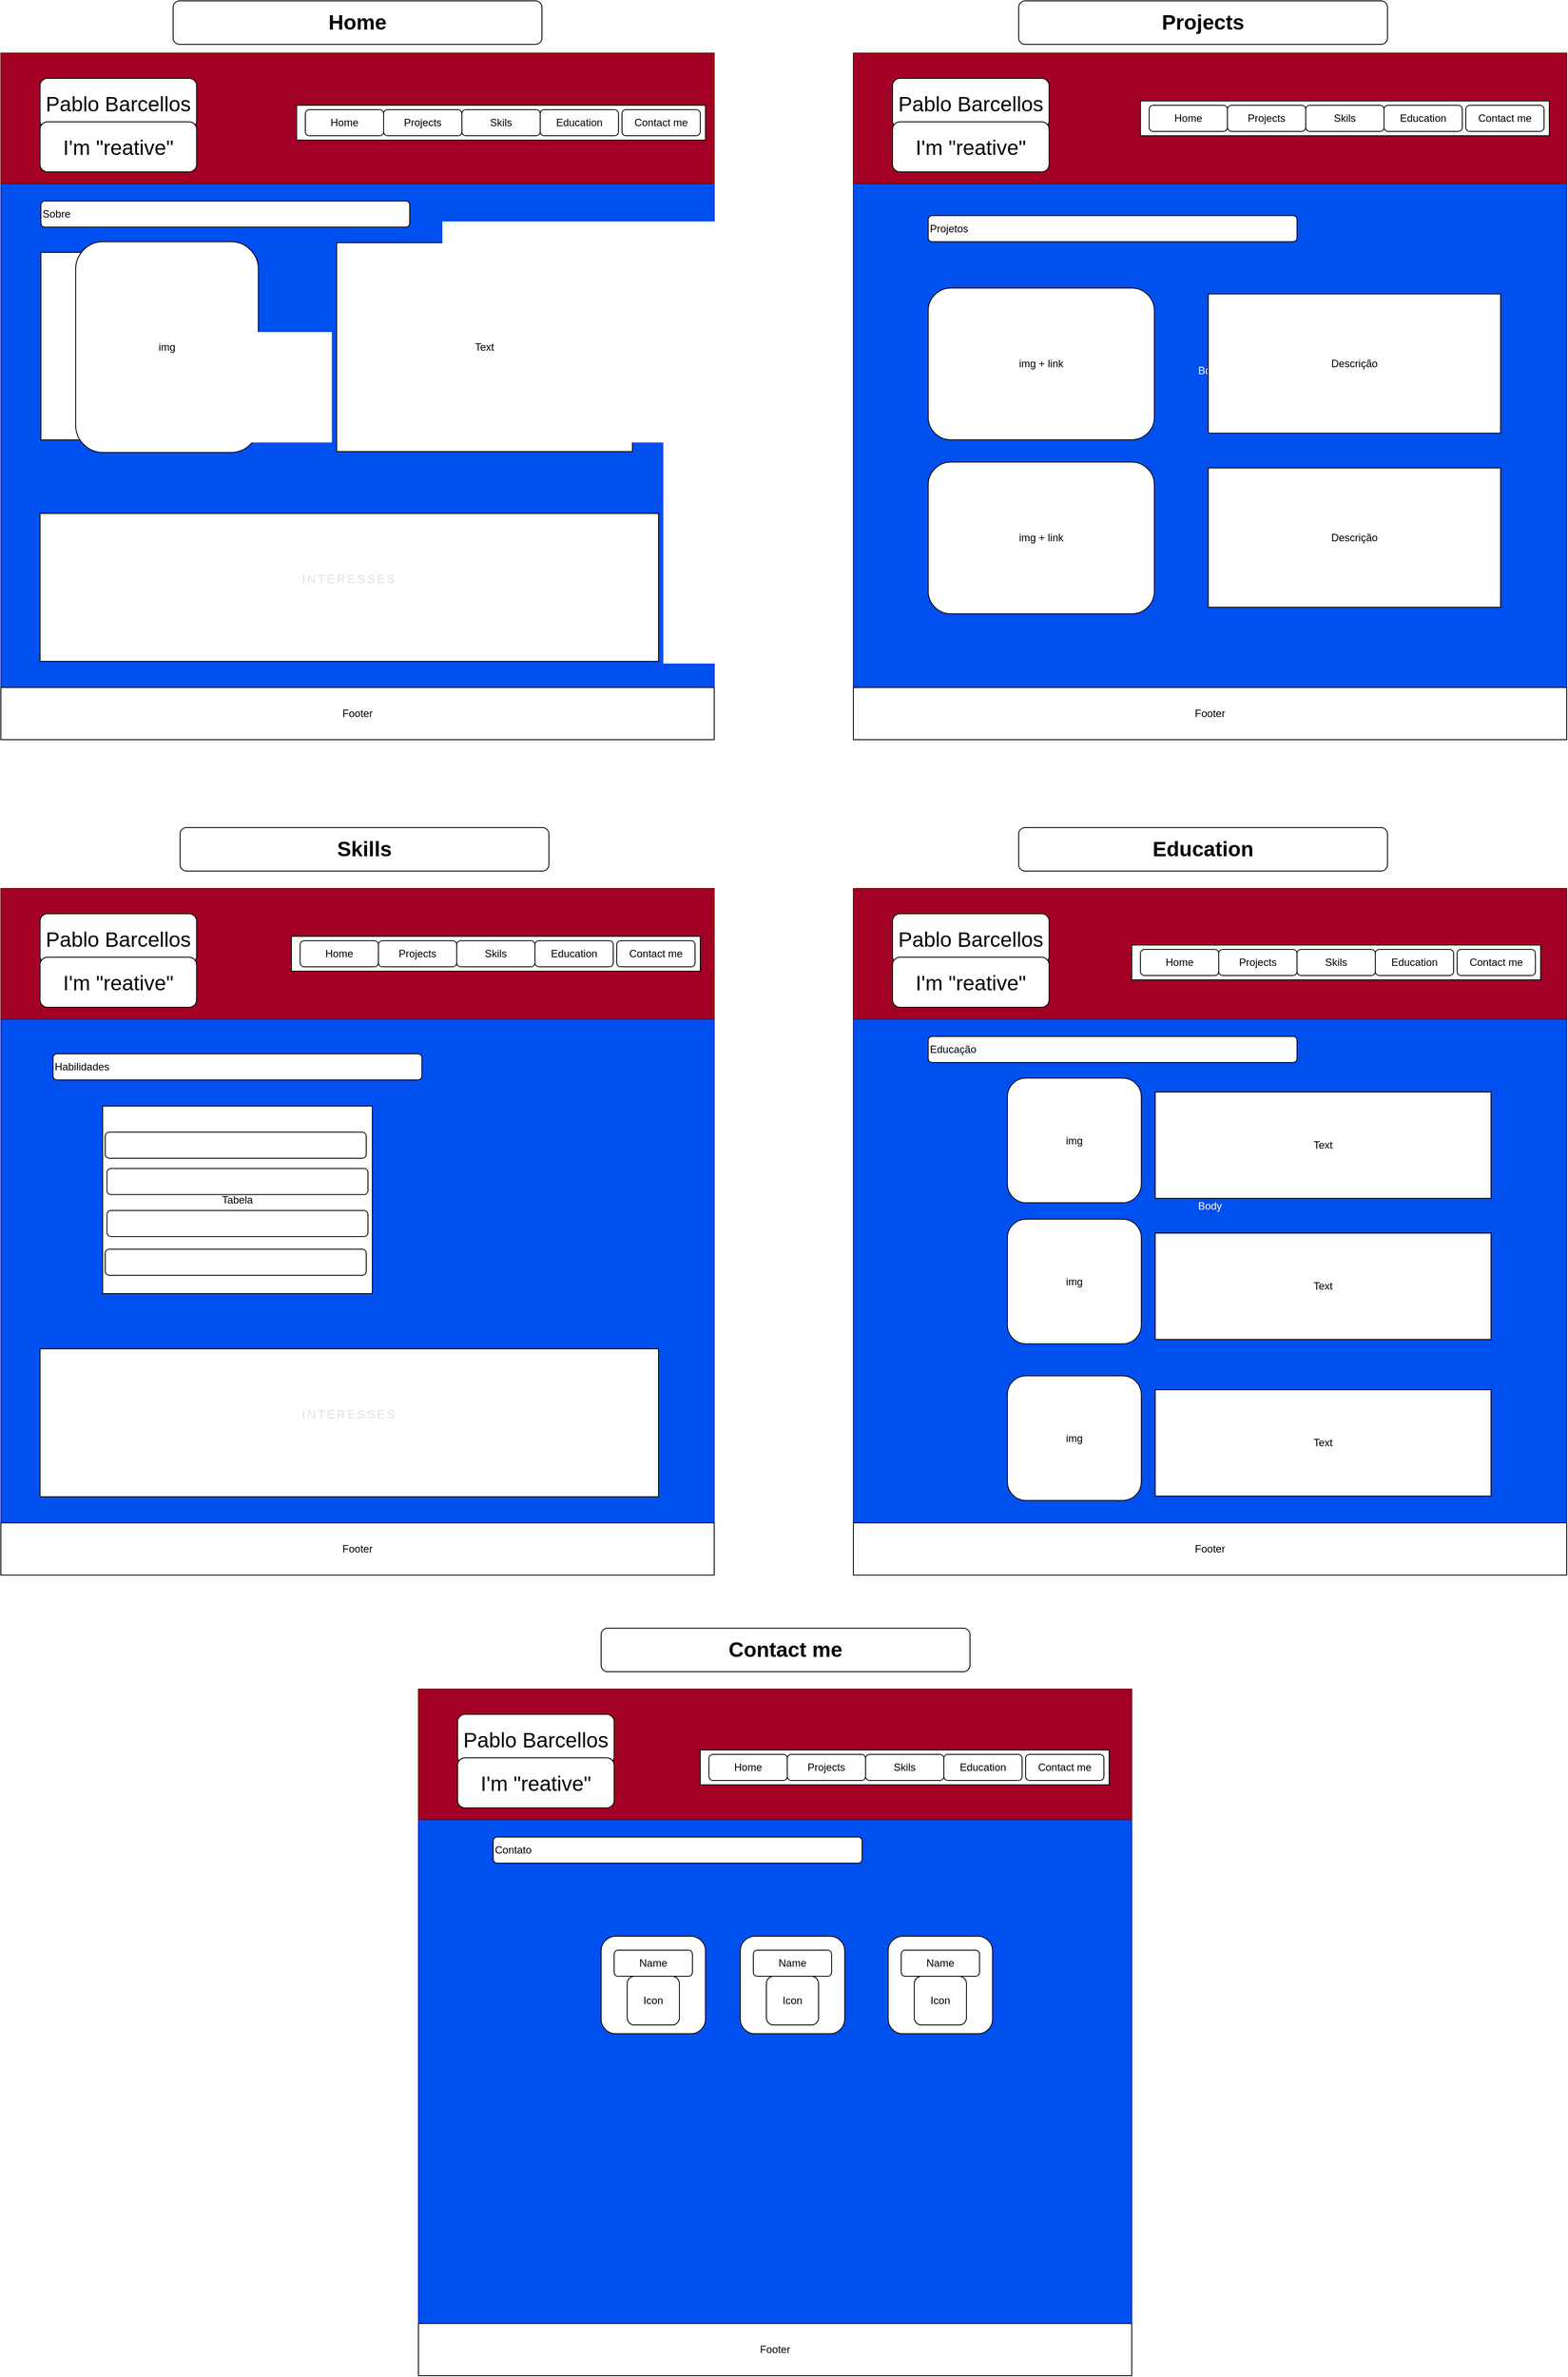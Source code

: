 <mxfile>
    <diagram name="Página-1" id="O321bfyyZBPheD9Pxt3D">
        <mxGraphModel dx="2022" dy="1946" grid="1" gridSize="10" guides="1" tooltips="1" connect="1" arrows="1" fold="1" page="1" pageScale="1" pageWidth="827" pageHeight="1169" math="0" shadow="0">
            <root>
                <mxCell id="0"/>
                <mxCell id="1" parent="0"/>
                <mxCell id="2D3jCIZ7aBYVxYr3jZvB-2" value="Body" style="rounded=0;whiteSpace=wrap;html=1;fillColor=#0050ef;fontColor=#ffffff;strokeColor=#001DBC;" parent="1" vertex="1">
                    <mxGeometry x="-70" y="-870" width="820" height="729" as="geometry"/>
                </mxCell>
                <mxCell id="2D3jCIZ7aBYVxYr3jZvB-3" value="Head" style="rounded=0;whiteSpace=wrap;html=1;fillColor=#a20025;fontColor=#ffffff;strokeColor=#6F0000;" parent="1" vertex="1">
                    <mxGeometry x="-70" y="-870" width="820" height="150" as="geometry"/>
                </mxCell>
                <mxCell id="2D3jCIZ7aBYVxYr3jZvB-5" value="Footer" style="rounded=0;whiteSpace=wrap;html=1;" parent="1" vertex="1">
                    <mxGeometry x="-70" y="-141" width="820" height="60" as="geometry"/>
                </mxCell>
                <mxCell id="11" value="&lt;p style=&quot;line-height: 100%; font-size: 24px;&quot;&gt;Pablo Barcellos&lt;/p&gt;" style="rounded=1;whiteSpace=wrap;html=1;" parent="1" vertex="1">
                    <mxGeometry x="-25" y="-841" width="180" height="57.5" as="geometry"/>
                </mxCell>
                <mxCell id="13" value="&lt;p style=&quot;line-height: 100%; font-size: 24px;&quot;&gt;I'm &quot;reative&quot;&lt;/p&gt;" style="rounded=1;whiteSpace=wrap;html=1;" parent="1" vertex="1">
                    <mxGeometry x="-25" y="-791" width="180" height="57.5" as="geometry"/>
                </mxCell>
                <mxCell id="14" value="Img" style="rounded=0;whiteSpace=wrap;html=1;" parent="1" vertex="1">
                    <mxGeometry x="-24" y="-641" width="179" height="215.5" as="geometry"/>
                </mxCell>
                <mxCell id="16" value="Text" style="rounded=0;whiteSpace=wrap;html=1;" parent="1" vertex="1">
                    <mxGeometry x="316" y="-652.12" width="340" height="240" as="geometry"/>
                </mxCell>
                <mxCell id="17" value="&lt;h2 style=&quot;box-sizing: border-box; margin: 0px 0px 20px; font-weight: 500; line-height: 1px; font-size: 14px; font-family: Poppins, sans-serif; padding: 0px; letter-spacing: 2px; text-transform: uppercase; color: rgb(222, 226, 230); text-align: left;&quot;&gt;INTEREsses&lt;/h2&gt;" style="rounded=0;whiteSpace=wrap;html=1;" parent="1" vertex="1">
                    <mxGeometry x="-25" y="-341" width="711" height="170" as="geometry"/>
                </mxCell>
                <mxCell id="18" value="img" style="rounded=1;whiteSpace=wrap;html=1;" parent="1" vertex="1">
                    <mxGeometry x="16" y="-653.24" width="210" height="242.25" as="geometry"/>
                </mxCell>
                <mxCell id="35" value="Body" style="rounded=0;whiteSpace=wrap;html=1;fillColor=#0050ef;fontColor=#ffffff;strokeColor=#001DBC;" vertex="1" parent="1">
                    <mxGeometry x="910" y="-870" width="820" height="729" as="geometry"/>
                </mxCell>
                <mxCell id="36" value="Head" style="rounded=0;whiteSpace=wrap;html=1;fillColor=#a20025;fontColor=#ffffff;strokeColor=#6F0000;" vertex="1" parent="1">
                    <mxGeometry x="910" y="-870" width="820" height="150" as="geometry"/>
                </mxCell>
                <mxCell id="37" value="Footer" style="rounded=0;whiteSpace=wrap;html=1;" vertex="1" parent="1">
                    <mxGeometry x="910" y="-141" width="820" height="60" as="geometry"/>
                </mxCell>
                <mxCell id="45" value="&lt;p style=&quot;line-height: 100%; font-size: 24px;&quot;&gt;Pablo Barcellos&lt;/p&gt;" style="rounded=1;whiteSpace=wrap;html=1;" vertex="1" parent="1">
                    <mxGeometry x="955" y="-841" width="180" height="57.5" as="geometry"/>
                </mxCell>
                <mxCell id="46" value="&lt;p style=&quot;line-height: 100%; font-size: 24px;&quot;&gt;I'm &quot;reative&quot;&lt;/p&gt;" style="rounded=1;whiteSpace=wrap;html=1;" vertex="1" parent="1">
                    <mxGeometry x="955" y="-791" width="180" height="57.5" as="geometry"/>
                </mxCell>
                <mxCell id="51" value="Body" style="rounded=0;whiteSpace=wrap;html=1;fillColor=#0050ef;fontColor=#ffffff;strokeColor=#001DBC;" vertex="1" parent="1">
                    <mxGeometry x="-70" y="90" width="820" height="729" as="geometry"/>
                </mxCell>
                <mxCell id="52" value="Head" style="rounded=0;whiteSpace=wrap;html=1;fillColor=#a20025;fontColor=#ffffff;strokeColor=#6F0000;" vertex="1" parent="1">
                    <mxGeometry x="-70" y="90" width="820" height="150" as="geometry"/>
                </mxCell>
                <mxCell id="53" value="Footer" style="rounded=0;whiteSpace=wrap;html=1;" vertex="1" parent="1">
                    <mxGeometry x="-70" y="819" width="820" height="60" as="geometry"/>
                </mxCell>
                <mxCell id="61" value="&lt;p style=&quot;line-height: 100%; font-size: 24px;&quot;&gt;Pablo Barcellos&lt;/p&gt;" style="rounded=1;whiteSpace=wrap;html=1;" vertex="1" parent="1">
                    <mxGeometry x="-25" y="119" width="180" height="57.5" as="geometry"/>
                </mxCell>
                <mxCell id="62" value="&lt;p style=&quot;line-height: 100%; font-size: 24px;&quot;&gt;I'm &quot;reative&quot;&lt;/p&gt;" style="rounded=1;whiteSpace=wrap;html=1;" vertex="1" parent="1">
                    <mxGeometry x="-25" y="169" width="180" height="57.5" as="geometry"/>
                </mxCell>
                <mxCell id="63" value="Tabela" style="rounded=0;whiteSpace=wrap;html=1;" vertex="1" parent="1">
                    <mxGeometry x="47" y="340" width="310" height="215.5" as="geometry"/>
                </mxCell>
                <mxCell id="65" value="&lt;h2 style=&quot;box-sizing: border-box; margin: 0px 0px 20px; font-weight: 500; line-height: 1px; font-size: 14px; font-family: Poppins, sans-serif; padding: 0px; letter-spacing: 2px; text-transform: uppercase; color: rgb(222, 226, 230); text-align: left;&quot;&gt;INTEREsses&lt;/h2&gt;" style="rounded=0;whiteSpace=wrap;html=1;" vertex="1" parent="1">
                    <mxGeometry x="-25" y="619" width="711" height="170" as="geometry"/>
                </mxCell>
                <mxCell id="67" value="Body" style="rounded=0;whiteSpace=wrap;html=1;fillColor=#0050ef;fontColor=#ffffff;strokeColor=#001DBC;" vertex="1" parent="1">
                    <mxGeometry x="910" y="90" width="820" height="729" as="geometry"/>
                </mxCell>
                <mxCell id="68" value="Head" style="rounded=0;whiteSpace=wrap;html=1;fillColor=#a20025;fontColor=#ffffff;strokeColor=#6F0000;" vertex="1" parent="1">
                    <mxGeometry x="910" y="90" width="820" height="150" as="geometry"/>
                </mxCell>
                <mxCell id="69" value="Footer" style="rounded=0;whiteSpace=wrap;html=1;" vertex="1" parent="1">
                    <mxGeometry x="910" y="819" width="820" height="60" as="geometry"/>
                </mxCell>
                <mxCell id="77" value="&lt;p style=&quot;line-height: 100%; font-size: 24px;&quot;&gt;Pablo Barcellos&lt;/p&gt;" style="rounded=1;whiteSpace=wrap;html=1;" vertex="1" parent="1">
                    <mxGeometry x="955" y="119" width="180" height="57.5" as="geometry"/>
                </mxCell>
                <mxCell id="78" value="&lt;p style=&quot;line-height: 100%; font-size: 24px;&quot;&gt;I'm &quot;reative&quot;&lt;/p&gt;" style="rounded=1;whiteSpace=wrap;html=1;" vertex="1" parent="1">
                    <mxGeometry x="955" y="169" width="180" height="57.5" as="geometry"/>
                </mxCell>
                <mxCell id="80" value="Text" style="rounded=0;whiteSpace=wrap;html=1;" vertex="1" parent="1">
                    <mxGeometry x="1257" y="323.94" width="386" height="122.12" as="geometry"/>
                </mxCell>
                <mxCell id="82" value="img" style="rounded=1;whiteSpace=wrap;html=1;" vertex="1" parent="1">
                    <mxGeometry x="1087" y="307.88" width="154" height="143.24" as="geometry"/>
                </mxCell>
                <mxCell id="86" value="Descrição" style="rounded=0;whiteSpace=wrap;html=1;" vertex="1" parent="1">
                    <mxGeometry x="1318" y="-393.24" width="336" height="160" as="geometry"/>
                </mxCell>
                <mxCell id="87" value="img + link" style="rounded=1;whiteSpace=wrap;html=1;" vertex="1" parent="1">
                    <mxGeometry x="996" y="-400" width="260" height="174.38" as="geometry"/>
                </mxCell>
                <mxCell id="88" value="img + link" style="rounded=1;whiteSpace=wrap;html=1;" vertex="1" parent="1">
                    <mxGeometry x="996" y="-600" width="260" height="174.38" as="geometry"/>
                </mxCell>
                <mxCell id="89" value="Descrição" style="rounded=0;whiteSpace=wrap;html=1;" vertex="1" parent="1">
                    <mxGeometry x="1318" y="-593.24" width="336" height="160" as="geometry"/>
                </mxCell>
                <mxCell id="90" value="Projetos" style="rounded=1;whiteSpace=wrap;html=1;align=left;" vertex="1" parent="1">
                    <mxGeometry x="996" y="-683.24" width="424" height="30" as="geometry"/>
                </mxCell>
                <mxCell id="91" value="Sobre" style="rounded=1;whiteSpace=wrap;html=1;align=left;" vertex="1" parent="1">
                    <mxGeometry x="-24" y="-700" width="424" height="30" as="geometry"/>
                </mxCell>
                <mxCell id="92" value="Habilidades" style="rounded=1;whiteSpace=wrap;html=1;align=left;" vertex="1" parent="1">
                    <mxGeometry x="-10" y="280" width="424" height="30" as="geometry"/>
                </mxCell>
                <mxCell id="93" value="" style="rounded=1;whiteSpace=wrap;html=1;" vertex="1" parent="1">
                    <mxGeometry x="50" y="370" width="300" height="30" as="geometry"/>
                </mxCell>
                <mxCell id="95" value="" style="rounded=1;whiteSpace=wrap;html=1;" vertex="1" parent="1">
                    <mxGeometry x="52" y="411.75" width="300" height="30" as="geometry"/>
                </mxCell>
                <mxCell id="96" value="" style="rounded=1;whiteSpace=wrap;html=1;" vertex="1" parent="1">
                    <mxGeometry x="52" y="460" width="300" height="30" as="geometry"/>
                </mxCell>
                <mxCell id="97" value="" style="rounded=1;whiteSpace=wrap;html=1;" vertex="1" parent="1">
                    <mxGeometry x="50" y="504.5" width="300" height="30" as="geometry"/>
                </mxCell>
                <mxCell id="98" value="Educação" style="rounded=1;whiteSpace=wrap;html=1;align=left;" vertex="1" parent="1">
                    <mxGeometry x="996" y="260" width="424" height="30" as="geometry"/>
                </mxCell>
                <mxCell id="99" value="Text" style="rounded=0;whiteSpace=wrap;html=1;" vertex="1" parent="1">
                    <mxGeometry x="1257" y="486.06" width="386" height="122.12" as="geometry"/>
                </mxCell>
                <mxCell id="100" value="img" style="rounded=1;whiteSpace=wrap;html=1;" vertex="1" parent="1">
                    <mxGeometry x="1087" y="470" width="154" height="143.24" as="geometry"/>
                </mxCell>
                <mxCell id="101" value="Text" style="rounded=0;whiteSpace=wrap;html=1;" vertex="1" parent="1">
                    <mxGeometry x="1257" y="666.06" width="386" height="122.12" as="geometry"/>
                </mxCell>
                <mxCell id="102" value="img" style="rounded=1;whiteSpace=wrap;html=1;" vertex="1" parent="1">
                    <mxGeometry x="1087" y="650" width="154" height="143.24" as="geometry"/>
                </mxCell>
                <mxCell id="103" value="Body" style="rounded=0;whiteSpace=wrap;html=1;fillColor=#0050ef;fontColor=#ffffff;strokeColor=#001DBC;" vertex="1" parent="1">
                    <mxGeometry x="410" y="1010" width="820" height="729" as="geometry"/>
                </mxCell>
                <mxCell id="104" value="Head" style="rounded=0;whiteSpace=wrap;html=1;fillColor=#a20025;fontColor=#ffffff;strokeColor=#6F0000;" vertex="1" parent="1">
                    <mxGeometry x="410" y="1010" width="820" height="150" as="geometry"/>
                </mxCell>
                <mxCell id="105" value="Footer" style="rounded=0;whiteSpace=wrap;html=1;" vertex="1" parent="1">
                    <mxGeometry x="410" y="1739" width="820" height="60" as="geometry"/>
                </mxCell>
                <mxCell id="106" value="" style="rounded=0;whiteSpace=wrap;html=1;" vertex="1" parent="1">
                    <mxGeometry x="734" y="1080" width="470" height="40" as="geometry"/>
                </mxCell>
                <mxCell id="107" value="Home" style="rounded=1;whiteSpace=wrap;html=1;" vertex="1" parent="1">
                    <mxGeometry x="744" y="1085" width="90" height="30" as="geometry"/>
                </mxCell>
                <mxCell id="109" value="Education" style="rounded=1;whiteSpace=wrap;html=1;" vertex="1" parent="1">
                    <mxGeometry x="1014" y="1085" width="90" height="30" as="geometry"/>
                </mxCell>
                <mxCell id="110" value="Projects" style="rounded=1;whiteSpace=wrap;html=1;" vertex="1" parent="1">
                    <mxGeometry x="834" y="1085" width="90" height="30" as="geometry"/>
                </mxCell>
                <mxCell id="111" value="Skils" style="rounded=1;whiteSpace=wrap;html=1;" vertex="1" parent="1">
                    <mxGeometry x="924" y="1085" width="90" height="30" as="geometry"/>
                </mxCell>
                <mxCell id="112" value="&lt;span style=&quot;text-align: left;&quot;&gt;Contact me&lt;/span&gt;" style="rounded=1;whiteSpace=wrap;html=1;" vertex="1" parent="1">
                    <mxGeometry x="1108" y="1085" width="90" height="30" as="geometry"/>
                </mxCell>
                <mxCell id="113" value="&lt;p style=&quot;line-height: 100%; font-size: 24px;&quot;&gt;Pablo Barcellos&lt;/p&gt;" style="rounded=1;whiteSpace=wrap;html=1;" vertex="1" parent="1">
                    <mxGeometry x="455" y="1039" width="180" height="57.5" as="geometry"/>
                </mxCell>
                <mxCell id="114" value="&lt;p style=&quot;line-height: 100%; font-size: 24px;&quot;&gt;I'm &quot;reative&quot;&lt;/p&gt;" style="rounded=1;whiteSpace=wrap;html=1;" vertex="1" parent="1">
                    <mxGeometry x="455" y="1089" width="180" height="57.5" as="geometry"/>
                </mxCell>
                <mxCell id="116" value="img" style="rounded=1;whiteSpace=wrap;html=1;" vertex="1" parent="1">
                    <mxGeometry x="620" y="1293.94" width="120" height="112.12" as="geometry"/>
                </mxCell>
                <mxCell id="117" value="Contato" style="rounded=1;whiteSpace=wrap;html=1;align=left;" vertex="1" parent="1">
                    <mxGeometry x="496" y="1180" width="424" height="30" as="geometry"/>
                </mxCell>
                <mxCell id="122" value="Home" style="rounded=1;whiteSpace=wrap;html=1;align=center;fontStyle=1;fontSize=24;" vertex="1" parent="1">
                    <mxGeometry x="128" y="-930" width="424" height="50" as="geometry"/>
                </mxCell>
                <mxCell id="123" value="Projects" style="rounded=1;whiteSpace=wrap;html=1;align=center;fontStyle=1;fontSize=24;" vertex="1" parent="1">
                    <mxGeometry x="1100" y="-930" width="424" height="50" as="geometry"/>
                </mxCell>
                <mxCell id="124" value="Skills" style="rounded=1;whiteSpace=wrap;html=1;align=center;fontStyle=1;fontSize=24;" vertex="1" parent="1">
                    <mxGeometry x="136" y="20" width="424" height="50" as="geometry"/>
                </mxCell>
                <mxCell id="125" value="Education" style="rounded=1;whiteSpace=wrap;html=1;align=center;fontStyle=1;fontSize=24;" vertex="1" parent="1">
                    <mxGeometry x="1100" y="20" width="424" height="50" as="geometry"/>
                </mxCell>
                <mxCell id="127" value="Contact me" style="rounded=1;whiteSpace=wrap;html=1;align=center;fontStyle=1;fontSize=24;" vertex="1" parent="1">
                    <mxGeometry x="620" y="940" width="424" height="50" as="geometry"/>
                </mxCell>
                <mxCell id="130" value="Name" style="rounded=1;whiteSpace=wrap;html=1;" vertex="1" parent="1">
                    <mxGeometry x="635" y="1310" width="90" height="30" as="geometry"/>
                </mxCell>
                <mxCell id="131" value="Icon" style="rounded=1;whiteSpace=wrap;html=1;" vertex="1" parent="1">
                    <mxGeometry x="650" y="1340" width="60" height="56.06" as="geometry"/>
                </mxCell>
                <mxCell id="132" value="img" style="rounded=1;whiteSpace=wrap;html=1;" vertex="1" parent="1">
                    <mxGeometry x="950" y="1293.94" width="120" height="112.12" as="geometry"/>
                </mxCell>
                <mxCell id="133" value="Name" style="rounded=1;whiteSpace=wrap;html=1;" vertex="1" parent="1">
                    <mxGeometry x="965" y="1310" width="90" height="30" as="geometry"/>
                </mxCell>
                <mxCell id="134" value="Icon" style="rounded=1;whiteSpace=wrap;html=1;" vertex="1" parent="1">
                    <mxGeometry x="980" y="1340" width="60" height="56.06" as="geometry"/>
                </mxCell>
                <mxCell id="135" value="img" style="rounded=1;whiteSpace=wrap;html=1;" vertex="1" parent="1">
                    <mxGeometry x="780" y="1293.94" width="120" height="112.12" as="geometry"/>
                </mxCell>
                <mxCell id="136" value="Name" style="rounded=1;whiteSpace=wrap;html=1;" vertex="1" parent="1">
                    <mxGeometry x="795" y="1310" width="90" height="30" as="geometry"/>
                </mxCell>
                <mxCell id="137" value="Icon" style="rounded=1;whiteSpace=wrap;html=1;" vertex="1" parent="1">
                    <mxGeometry x="810" y="1340" width="60" height="56.06" as="geometry"/>
                </mxCell>
                <mxCell id="138" value="" style="rounded=0;whiteSpace=wrap;html=1;" vertex="1" parent="1">
                    <mxGeometry x="1230" y="155" width="470" height="40" as="geometry"/>
                </mxCell>
                <mxCell id="139" value="Home" style="rounded=1;whiteSpace=wrap;html=1;" vertex="1" parent="1">
                    <mxGeometry x="1240" y="160" width="90" height="30" as="geometry"/>
                </mxCell>
                <mxCell id="140" value="Education" style="rounded=1;whiteSpace=wrap;html=1;" vertex="1" parent="1">
                    <mxGeometry x="1510" y="160" width="90" height="30" as="geometry"/>
                </mxCell>
                <mxCell id="141" value="Projects" style="rounded=1;whiteSpace=wrap;html=1;" vertex="1" parent="1">
                    <mxGeometry x="1330" y="160" width="90" height="30" as="geometry"/>
                </mxCell>
                <mxCell id="142" value="Skils" style="rounded=1;whiteSpace=wrap;html=1;" vertex="1" parent="1">
                    <mxGeometry x="1420" y="160" width="90" height="30" as="geometry"/>
                </mxCell>
                <mxCell id="143" value="&lt;span style=&quot;text-align: left;&quot;&gt;Contact me&lt;/span&gt;" style="rounded=1;whiteSpace=wrap;html=1;" vertex="1" parent="1">
                    <mxGeometry x="1604" y="160" width="90" height="30" as="geometry"/>
                </mxCell>
                <mxCell id="162" value="" style="rounded=0;whiteSpace=wrap;html=1;" vertex="1" parent="1">
                    <mxGeometry x="264" y="145" width="470" height="40" as="geometry"/>
                </mxCell>
                <mxCell id="163" value="Home" style="rounded=1;whiteSpace=wrap;html=1;" vertex="1" parent="1">
                    <mxGeometry x="274" y="150" width="90" height="30" as="geometry"/>
                </mxCell>
                <mxCell id="164" value="Education" style="rounded=1;whiteSpace=wrap;html=1;" vertex="1" parent="1">
                    <mxGeometry x="544" y="150" width="90" height="30" as="geometry"/>
                </mxCell>
                <mxCell id="165" value="Projects" style="rounded=1;whiteSpace=wrap;html=1;" vertex="1" parent="1">
                    <mxGeometry x="364" y="150" width="90" height="30" as="geometry"/>
                </mxCell>
                <mxCell id="166" value="Skils" style="rounded=1;whiteSpace=wrap;html=1;" vertex="1" parent="1">
                    <mxGeometry x="454" y="150" width="90" height="30" as="geometry"/>
                </mxCell>
                <mxCell id="167" value="&lt;span style=&quot;text-align: left;&quot;&gt;Contact me&lt;/span&gt;" style="rounded=1;whiteSpace=wrap;html=1;" vertex="1" parent="1">
                    <mxGeometry x="638" y="150" width="90" height="30" as="geometry"/>
                </mxCell>
                <mxCell id="168" value="" style="rounded=0;whiteSpace=wrap;html=1;" vertex="1" parent="1">
                    <mxGeometry x="1240" y="-815" width="470" height="40" as="geometry"/>
                </mxCell>
                <mxCell id="169" value="Home" style="rounded=1;whiteSpace=wrap;html=1;" vertex="1" parent="1">
                    <mxGeometry x="1250" y="-810" width="90" height="30" as="geometry"/>
                </mxCell>
                <mxCell id="170" value="Education" style="rounded=1;whiteSpace=wrap;html=1;" vertex="1" parent="1">
                    <mxGeometry x="1520" y="-810" width="90" height="30" as="geometry"/>
                </mxCell>
                <mxCell id="171" value="Projects" style="rounded=1;whiteSpace=wrap;html=1;" vertex="1" parent="1">
                    <mxGeometry x="1340" y="-810" width="90" height="30" as="geometry"/>
                </mxCell>
                <mxCell id="172" value="Skils" style="rounded=1;whiteSpace=wrap;html=1;" vertex="1" parent="1">
                    <mxGeometry x="1430" y="-810" width="90" height="30" as="geometry"/>
                </mxCell>
                <mxCell id="173" value="&lt;span style=&quot;text-align: left;&quot;&gt;Contact me&lt;/span&gt;" style="rounded=1;whiteSpace=wrap;html=1;" vertex="1" parent="1">
                    <mxGeometry x="1614" y="-810" width="90" height="30" as="geometry"/>
                </mxCell>
                <mxCell id="174" value="" style="rounded=0;whiteSpace=wrap;html=1;" vertex="1" parent="1">
                    <mxGeometry x="270" y="-810" width="470" height="40" as="geometry"/>
                </mxCell>
                <mxCell id="175" value="Home" style="rounded=1;whiteSpace=wrap;html=1;" vertex="1" parent="1">
                    <mxGeometry x="280" y="-805" width="90" height="30" as="geometry"/>
                </mxCell>
                <mxCell id="176" value="Education" style="rounded=1;whiteSpace=wrap;html=1;" vertex="1" parent="1">
                    <mxGeometry x="550" y="-805" width="90" height="30" as="geometry"/>
                </mxCell>
                <mxCell id="177" value="Projects" style="rounded=1;whiteSpace=wrap;html=1;" vertex="1" parent="1">
                    <mxGeometry x="370" y="-805" width="90" height="30" as="geometry"/>
                </mxCell>
                <mxCell id="178" value="Skils" style="rounded=1;whiteSpace=wrap;html=1;" vertex="1" parent="1">
                    <mxGeometry x="460" y="-805" width="90" height="30" as="geometry"/>
                </mxCell>
                <mxCell id="179" value="&lt;span style=&quot;text-align: left;&quot;&gt;Contact me&lt;/span&gt;" style="rounded=1;whiteSpace=wrap;html=1;" vertex="1" parent="1">
                    <mxGeometry x="644" y="-805" width="90" height="30" as="geometry"/>
                </mxCell>
            </root>
        </mxGraphModel>
    </diagram>
</mxfile>